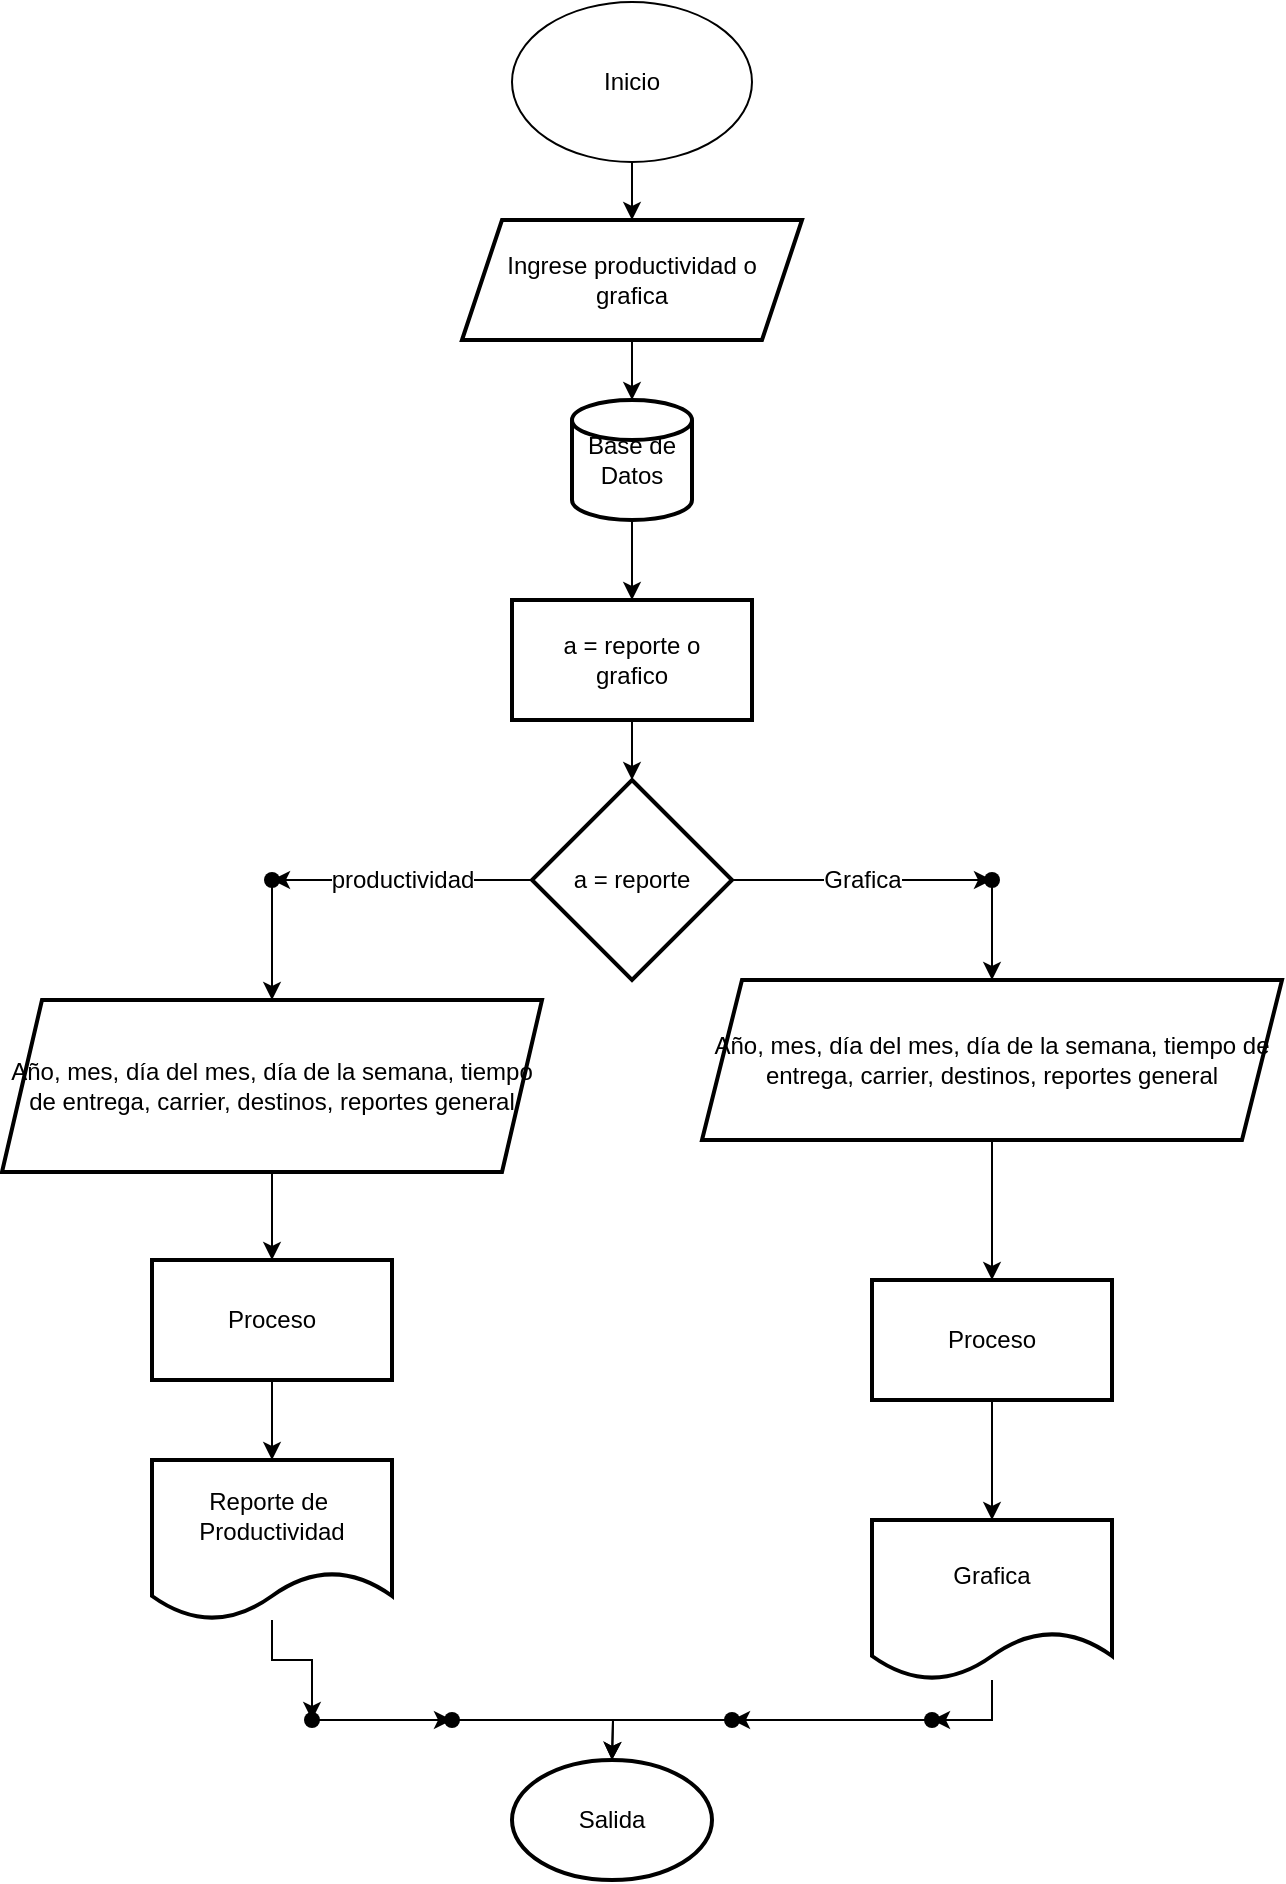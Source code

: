 <mxfile version="20.8.11" type="device"><diagram id="C5RBs43oDa-KdzZeNtuy" name="Page-1"><mxGraphModel dx="880" dy="1653" grid="1" gridSize="10" guides="1" tooltips="1" connect="1" arrows="1" fold="1" page="1" pageScale="1" pageWidth="827" pageHeight="1169" math="0" shadow="0"><root><mxCell id="WIyWlLk6GJQsqaUBKTNV-0"/><mxCell id="WIyWlLk6GJQsqaUBKTNV-1" parent="WIyWlLk6GJQsqaUBKTNV-0"/><mxCell id="x7B--oPg75oww9KyEvCk-48" value="" style="edgeStyle=orthogonalEdgeStyle;rounded=0;orthogonalLoop=1;jettySize=auto;html=1;fontSize=12;" edge="1" parent="WIyWlLk6GJQsqaUBKTNV-1" source="x7B--oPg75oww9KyEvCk-0" target="x7B--oPg75oww9KyEvCk-47"><mxGeometry relative="1" as="geometry"/></mxCell><mxCell id="x7B--oPg75oww9KyEvCk-0" value="Inicio" style="ellipse;whiteSpace=wrap;html=1;" vertex="1" parent="WIyWlLk6GJQsqaUBKTNV-1"><mxGeometry x="340" y="-1169" width="120" height="80" as="geometry"/></mxCell><mxCell id="x7B--oPg75oww9KyEvCk-43" value="" style="edgeStyle=orthogonalEdgeStyle;rounded=0;orthogonalLoop=1;jettySize=auto;html=1;fontSize=12;" edge="1" parent="WIyWlLk6GJQsqaUBKTNV-1"><mxGeometry relative="1" as="geometry"><mxPoint x="400" y="-970" as="sourcePoint"/><mxPoint x="400" y="-930" as="targetPoint"/></mxGeometry></mxCell><mxCell id="x7B--oPg75oww9KyEvCk-45" value="" style="edgeStyle=orthogonalEdgeStyle;rounded=0;orthogonalLoop=1;jettySize=auto;html=1;fontSize=12;startArrow=none;" edge="1" parent="WIyWlLk6GJQsqaUBKTNV-1" source="x7B--oPg75oww9KyEvCk-49" target="x7B--oPg75oww9KyEvCk-44"><mxGeometry relative="1" as="geometry"><mxPoint x="400" y="-970" as="sourcePoint"/></mxGeometry></mxCell><mxCell id="x7B--oPg75oww9KyEvCk-54" value="productividad" style="edgeStyle=orthogonalEdgeStyle;rounded=0;orthogonalLoop=1;jettySize=auto;html=1;fontSize=12;" edge="1" parent="WIyWlLk6GJQsqaUBKTNV-1" source="x7B--oPg75oww9KyEvCk-4" target="x7B--oPg75oww9KyEvCk-53"><mxGeometry relative="1" as="geometry"/></mxCell><mxCell id="x7B--oPg75oww9KyEvCk-57" value="Grafica" style="edgeStyle=orthogonalEdgeStyle;rounded=0;orthogonalLoop=1;jettySize=auto;html=1;fontSize=12;" edge="1" parent="WIyWlLk6GJQsqaUBKTNV-1" source="x7B--oPg75oww9KyEvCk-4" target="x7B--oPg75oww9KyEvCk-56"><mxGeometry relative="1" as="geometry"/></mxCell><mxCell id="x7B--oPg75oww9KyEvCk-4" value="a = reporte" style="strokeWidth=2;html=1;shape=mxgraph.flowchart.decision;whiteSpace=wrap;" vertex="1" parent="WIyWlLk6GJQsqaUBKTNV-1"><mxGeometry x="350" y="-780" width="100" height="100" as="geometry"/></mxCell><mxCell id="x7B--oPg75oww9KyEvCk-13" value="" style="edgeStyle=orthogonalEdgeStyle;rounded=0;orthogonalLoop=1;jettySize=auto;html=1;" edge="1" parent="WIyWlLk6GJQsqaUBKTNV-1" source="x7B--oPg75oww9KyEvCk-7" target="x7B--oPg75oww9KyEvCk-12"><mxGeometry relative="1" as="geometry"/></mxCell><mxCell id="x7B--oPg75oww9KyEvCk-7" value="Año, mes, día del mes, día de la semana, tiempo de entrega, carrier, destinos, reportes general" style="shape=parallelogram;perimeter=parallelogramPerimeter;whiteSpace=wrap;html=1;fixedSize=1;strokeWidth=2;" vertex="1" parent="WIyWlLk6GJQsqaUBKTNV-1"><mxGeometry x="85" y="-670" width="270" height="86" as="geometry"/></mxCell><mxCell id="x7B--oPg75oww9KyEvCk-15" value="" style="edgeStyle=orthogonalEdgeStyle;rounded=0;orthogonalLoop=1;jettySize=auto;html=1;" edge="1" parent="WIyWlLk6GJQsqaUBKTNV-1" source="x7B--oPg75oww9KyEvCk-10" target="x7B--oPg75oww9KyEvCk-14"><mxGeometry relative="1" as="geometry"/></mxCell><mxCell id="x7B--oPg75oww9KyEvCk-10" value="Año, mes, día del mes, día de la semana, tiempo de entrega, carrier, destinos, reportes general" style="shape=parallelogram;perimeter=parallelogramPerimeter;whiteSpace=wrap;html=1;fixedSize=1;strokeWidth=2;" vertex="1" parent="WIyWlLk6GJQsqaUBKTNV-1"><mxGeometry x="435" y="-680" width="290" height="80" as="geometry"/></mxCell><mxCell id="x7B--oPg75oww9KyEvCk-17" value="" style="edgeStyle=orthogonalEdgeStyle;rounded=0;orthogonalLoop=1;jettySize=auto;html=1;" edge="1" parent="WIyWlLk6GJQsqaUBKTNV-1" source="x7B--oPg75oww9KyEvCk-12" target="x7B--oPg75oww9KyEvCk-16"><mxGeometry relative="1" as="geometry"/></mxCell><mxCell id="x7B--oPg75oww9KyEvCk-12" value="Proceso" style="whiteSpace=wrap;html=1;strokeWidth=2;" vertex="1" parent="WIyWlLk6GJQsqaUBKTNV-1"><mxGeometry x="160" y="-540" width="120" height="60" as="geometry"/></mxCell><mxCell id="x7B--oPg75oww9KyEvCk-19" value="" style="edgeStyle=orthogonalEdgeStyle;rounded=0;orthogonalLoop=1;jettySize=auto;html=1;" edge="1" parent="WIyWlLk6GJQsqaUBKTNV-1" source="x7B--oPg75oww9KyEvCk-14" target="x7B--oPg75oww9KyEvCk-18"><mxGeometry relative="1" as="geometry"/></mxCell><mxCell id="x7B--oPg75oww9KyEvCk-14" value="Proceso" style="whiteSpace=wrap;html=1;strokeWidth=2;" vertex="1" parent="WIyWlLk6GJQsqaUBKTNV-1"><mxGeometry x="520" y="-530" width="120" height="60" as="geometry"/></mxCell><mxCell id="x7B--oPg75oww9KyEvCk-21" value="" style="edgeStyle=orthogonalEdgeStyle;rounded=0;orthogonalLoop=1;jettySize=auto;html=1;" edge="1" parent="WIyWlLk6GJQsqaUBKTNV-1" source="x7B--oPg75oww9KyEvCk-16" target="x7B--oPg75oww9KyEvCk-20"><mxGeometry relative="1" as="geometry"/></mxCell><mxCell id="x7B--oPg75oww9KyEvCk-16" value="Reporte de&amp;nbsp;&lt;br&gt;Productividad" style="shape=document;whiteSpace=wrap;html=1;boundedLbl=1;strokeWidth=2;" vertex="1" parent="WIyWlLk6GJQsqaUBKTNV-1"><mxGeometry x="160" y="-440" width="120" height="80" as="geometry"/></mxCell><mxCell id="x7B--oPg75oww9KyEvCk-32" value="" style="edgeStyle=orthogonalEdgeStyle;rounded=0;orthogonalLoop=1;jettySize=auto;html=1;" edge="1" parent="WIyWlLk6GJQsqaUBKTNV-1" source="x7B--oPg75oww9KyEvCk-18" target="x7B--oPg75oww9KyEvCk-31"><mxGeometry relative="1" as="geometry"/></mxCell><mxCell id="x7B--oPg75oww9KyEvCk-18" value="Grafica" style="shape=document;whiteSpace=wrap;html=1;boundedLbl=1;strokeWidth=2;" vertex="1" parent="WIyWlLk6GJQsqaUBKTNV-1"><mxGeometry x="520" y="-410" width="120" height="80" as="geometry"/></mxCell><mxCell id="x7B--oPg75oww9KyEvCk-24" value="" style="edgeStyle=orthogonalEdgeStyle;rounded=0;orthogonalLoop=1;jettySize=auto;html=1;" edge="1" parent="WIyWlLk6GJQsqaUBKTNV-1" source="x7B--oPg75oww9KyEvCk-20" target="x7B--oPg75oww9KyEvCk-22"><mxGeometry relative="1" as="geometry"/></mxCell><mxCell id="x7B--oPg75oww9KyEvCk-20" value="" style="shape=waypoint;sketch=0;size=6;pointerEvents=1;points=[];fillColor=default;resizable=0;rotatable=0;perimeter=centerPerimeter;snapToPoint=1;strokeWidth=2;" vertex="1" parent="WIyWlLk6GJQsqaUBKTNV-1"><mxGeometry x="230" y="-320" width="20" height="20" as="geometry"/></mxCell><mxCell id="x7B--oPg75oww9KyEvCk-37" value="" style="edgeStyle=orthogonalEdgeStyle;rounded=0;orthogonalLoop=1;jettySize=auto;html=1;" edge="1" parent="WIyWlLk6GJQsqaUBKTNV-1" source="x7B--oPg75oww9KyEvCk-22"><mxGeometry relative="1" as="geometry"><mxPoint x="390" y="-290" as="targetPoint"/></mxGeometry></mxCell><mxCell id="x7B--oPg75oww9KyEvCk-22" value="" style="shape=waypoint;sketch=0;size=6;pointerEvents=1;points=[];fillColor=default;resizable=0;rotatable=0;perimeter=centerPerimeter;snapToPoint=1;strokeWidth=2;" vertex="1" parent="WIyWlLk6GJQsqaUBKTNV-1"><mxGeometry x="300" y="-320" width="20" height="20" as="geometry"/></mxCell><mxCell id="x7B--oPg75oww9KyEvCk-34" value="" style="edgeStyle=orthogonalEdgeStyle;rounded=0;orthogonalLoop=1;jettySize=auto;html=1;" edge="1" parent="WIyWlLk6GJQsqaUBKTNV-1" source="x7B--oPg75oww9KyEvCk-31" target="x7B--oPg75oww9KyEvCk-33"><mxGeometry relative="1" as="geometry"/></mxCell><mxCell id="x7B--oPg75oww9KyEvCk-31" value="" style="shape=waypoint;sketch=0;size=6;pointerEvents=1;points=[];fillColor=default;resizable=0;rotatable=0;perimeter=centerPerimeter;snapToPoint=1;strokeWidth=2;" vertex="1" parent="WIyWlLk6GJQsqaUBKTNV-1"><mxGeometry x="540" y="-320" width="20" height="20" as="geometry"/></mxCell><mxCell id="x7B--oPg75oww9KyEvCk-38" value="" style="edgeStyle=orthogonalEdgeStyle;rounded=0;orthogonalLoop=1;jettySize=auto;html=1;" edge="1" parent="WIyWlLk6GJQsqaUBKTNV-1" source="x7B--oPg75oww9KyEvCk-33"><mxGeometry relative="1" as="geometry"><mxPoint x="390" y="-290" as="targetPoint"/></mxGeometry></mxCell><mxCell id="x7B--oPg75oww9KyEvCk-33" value="" style="shape=waypoint;sketch=0;size=6;pointerEvents=1;points=[];fillColor=default;resizable=0;rotatable=0;perimeter=centerPerimeter;snapToPoint=1;strokeWidth=2;" vertex="1" parent="WIyWlLk6GJQsqaUBKTNV-1"><mxGeometry x="440" y="-320" width="20" height="20" as="geometry"/></mxCell><mxCell id="x7B--oPg75oww9KyEvCk-59" value="" style="edgeStyle=orthogonalEdgeStyle;rounded=0;orthogonalLoop=1;jettySize=auto;html=1;fontSize=12;" edge="1" parent="WIyWlLk6GJQsqaUBKTNV-1" source="x7B--oPg75oww9KyEvCk-44" target="x7B--oPg75oww9KyEvCk-4"><mxGeometry relative="1" as="geometry"/></mxCell><mxCell id="x7B--oPg75oww9KyEvCk-44" value="a = reporte o&lt;br&gt;grafico" style="whiteSpace=wrap;html=1;strokeWidth=2;" vertex="1" parent="WIyWlLk6GJQsqaUBKTNV-1"><mxGeometry x="340" y="-870" width="120" height="60" as="geometry"/></mxCell><mxCell id="x7B--oPg75oww9KyEvCk-51" value="" style="edgeStyle=orthogonalEdgeStyle;rounded=0;orthogonalLoop=1;jettySize=auto;html=1;fontSize=12;" edge="1" parent="WIyWlLk6GJQsqaUBKTNV-1" source="x7B--oPg75oww9KyEvCk-47" target="x7B--oPg75oww9KyEvCk-49"><mxGeometry relative="1" as="geometry"/></mxCell><mxCell id="x7B--oPg75oww9KyEvCk-47" value="Ingrese productividad o&lt;br&gt;grafica" style="shape=parallelogram;perimeter=parallelogramPerimeter;whiteSpace=wrap;html=1;fixedSize=1;strokeWidth=2;" vertex="1" parent="WIyWlLk6GJQsqaUBKTNV-1"><mxGeometry x="315" y="-1060" width="170" height="60" as="geometry"/></mxCell><mxCell id="x7B--oPg75oww9KyEvCk-50" value="" style="edgeStyle=orthogonalEdgeStyle;rounded=0;orthogonalLoop=1;jettySize=auto;html=1;fontSize=12;endArrow=none;" edge="1" parent="WIyWlLk6GJQsqaUBKTNV-1" target="x7B--oPg75oww9KyEvCk-49"><mxGeometry relative="1" as="geometry"><mxPoint x="400" y="-970" as="sourcePoint"/><mxPoint x="400" y="-880" as="targetPoint"/></mxGeometry></mxCell><mxCell id="x7B--oPg75oww9KyEvCk-49" value="Base de&lt;br&gt;Datos" style="strokeWidth=2;html=1;shape=mxgraph.flowchart.database;whiteSpace=wrap;fontSize=12;" vertex="1" parent="WIyWlLk6GJQsqaUBKTNV-1"><mxGeometry x="370" y="-970" width="60" height="60" as="geometry"/></mxCell><mxCell id="x7B--oPg75oww9KyEvCk-52" value="Salida" style="strokeWidth=2;html=1;shape=mxgraph.flowchart.start_1;whiteSpace=wrap;fontSize=12;" vertex="1" parent="WIyWlLk6GJQsqaUBKTNV-1"><mxGeometry x="340" y="-290" width="100" height="60" as="geometry"/></mxCell><mxCell id="x7B--oPg75oww9KyEvCk-55" value="" style="edgeStyle=orthogonalEdgeStyle;rounded=0;orthogonalLoop=1;jettySize=auto;html=1;fontSize=12;" edge="1" parent="WIyWlLk6GJQsqaUBKTNV-1" source="x7B--oPg75oww9KyEvCk-53" target="x7B--oPg75oww9KyEvCk-7"><mxGeometry relative="1" as="geometry"/></mxCell><mxCell id="x7B--oPg75oww9KyEvCk-53" value="" style="shape=waypoint;sketch=0;size=6;pointerEvents=1;points=[];fillColor=default;resizable=0;rotatable=0;perimeter=centerPerimeter;snapToPoint=1;strokeWidth=2;" vertex="1" parent="WIyWlLk6GJQsqaUBKTNV-1"><mxGeometry x="210" y="-740" width="20" height="20" as="geometry"/></mxCell><mxCell id="x7B--oPg75oww9KyEvCk-58" value="" style="edgeStyle=orthogonalEdgeStyle;rounded=0;orthogonalLoop=1;jettySize=auto;html=1;fontSize=12;" edge="1" parent="WIyWlLk6GJQsqaUBKTNV-1" source="x7B--oPg75oww9KyEvCk-56" target="x7B--oPg75oww9KyEvCk-10"><mxGeometry relative="1" as="geometry"/></mxCell><mxCell id="x7B--oPg75oww9KyEvCk-56" value="" style="shape=waypoint;sketch=0;size=6;pointerEvents=1;points=[];fillColor=default;resizable=0;rotatable=0;perimeter=centerPerimeter;snapToPoint=1;strokeWidth=2;" vertex="1" parent="WIyWlLk6GJQsqaUBKTNV-1"><mxGeometry x="570" y="-740" width="20" height="20" as="geometry"/></mxCell></root></mxGraphModel></diagram></mxfile>